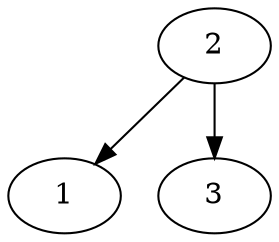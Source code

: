 digraph G {
	2;
	1;
	3;

	2 -> 3 [village=Hamburg; name=Rose_WayTwo; heightLimit=3; weight=4; primaryType=sideStreet; secondaryType=none;];
	2 -> 1 [village=Hamburg; name=Rose_Way; heightLimit=3; weight=0; primaryType=mainStreet; secondaryType=none;];

}